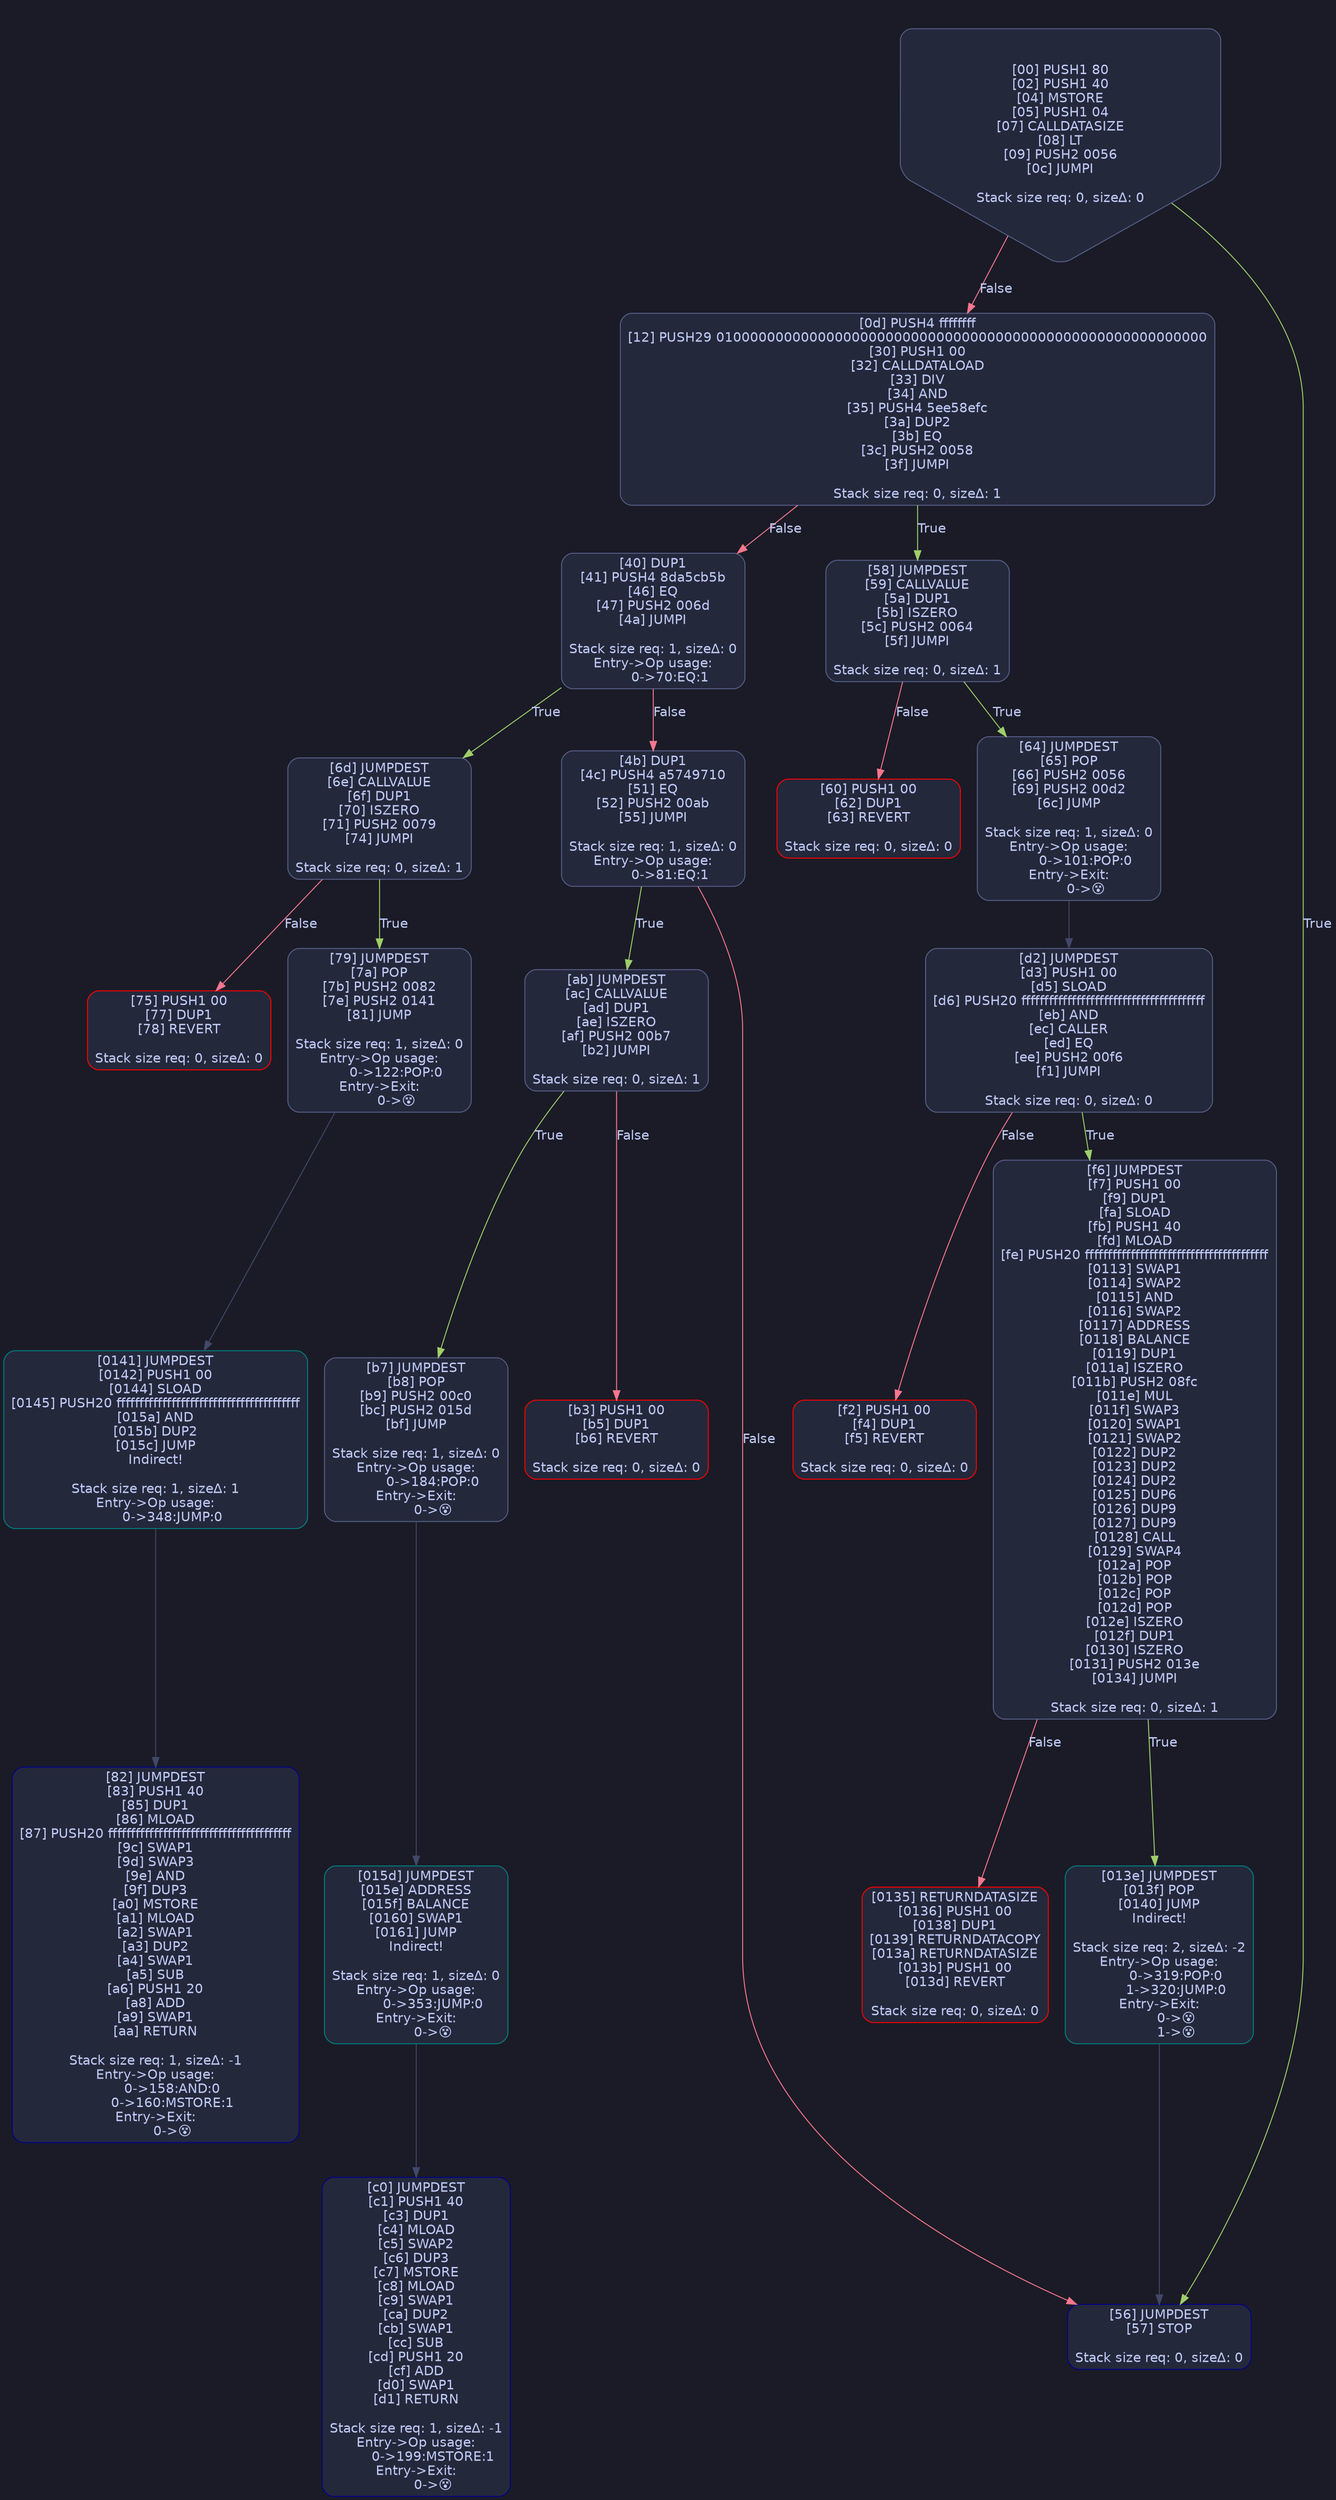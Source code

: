 digraph G {
    node [shape=box, style="filled, rounded", color="#565f89", fontcolor="#c0caf5", fontname="Helvetica", fillcolor="#24283b"];
    edge [color="#414868", fontcolor="#c0caf5", fontname="Helvetica"];
    bgcolor="#1a1b26";
    0 [ label = "[00] PUSH1 80
[02] PUSH1 40
[04] MSTORE
[05] PUSH1 04
[07] CALLDATASIZE
[08] LT
[09] PUSH2 0056
[0c] JUMPI

Stack size req: 0, sizeΔ: 0
" shape = invhouse]
    1 [ label = "[0d] PUSH4 ffffffff
[12] PUSH29 0100000000000000000000000000000000000000000000000000000000
[30] PUSH1 00
[32] CALLDATALOAD
[33] DIV
[34] AND
[35] PUSH4 5ee58efc
[3a] DUP2
[3b] EQ
[3c] PUSH2 0058
[3f] JUMPI

Stack size req: 0, sizeΔ: 1
"]
    2 [ label = "[40] DUP1
[41] PUSH4 8da5cb5b
[46] EQ
[47] PUSH2 006d
[4a] JUMPI

Stack size req: 1, sizeΔ: 0
Entry->Op usage:
	0->70:EQ:1
"]
    3 [ label = "[4b] DUP1
[4c] PUSH4 a5749710
[51] EQ
[52] PUSH2 00ab
[55] JUMPI

Stack size req: 1, sizeΔ: 0
Entry->Op usage:
	0->81:EQ:1
"]
    4 [ label = "[56] JUMPDEST
[57] STOP

Stack size req: 0, sizeΔ: 0
" color = "darkblue"]
    5 [ label = "[58] JUMPDEST
[59] CALLVALUE
[5a] DUP1
[5b] ISZERO
[5c] PUSH2 0064
[5f] JUMPI

Stack size req: 0, sizeΔ: 1
"]
    6 [ label = "[60] PUSH1 00
[62] DUP1
[63] REVERT

Stack size req: 0, sizeΔ: 0
" color = "red"]
    7 [ label = "[64] JUMPDEST
[65] POP
[66] PUSH2 0056
[69] PUSH2 00d2
[6c] JUMP

Stack size req: 1, sizeΔ: 0
Entry->Op usage:
	0->101:POP:0
Entry->Exit:
	0->😵
"]
    8 [ label = "[6d] JUMPDEST
[6e] CALLVALUE
[6f] DUP1
[70] ISZERO
[71] PUSH2 0079
[74] JUMPI

Stack size req: 0, sizeΔ: 1
"]
    9 [ label = "[75] PUSH1 00
[77] DUP1
[78] REVERT

Stack size req: 0, sizeΔ: 0
" color = "red"]
    10 [ label = "[79] JUMPDEST
[7a] POP
[7b] PUSH2 0082
[7e] PUSH2 0141
[81] JUMP

Stack size req: 1, sizeΔ: 0
Entry->Op usage:
	0->122:POP:0
Entry->Exit:
	0->😵
"]
    11 [ label = "[82] JUMPDEST
[83] PUSH1 40
[85] DUP1
[86] MLOAD
[87] PUSH20 ffffffffffffffffffffffffffffffffffffffff
[9c] SWAP1
[9d] SWAP3
[9e] AND
[9f] DUP3
[a0] MSTORE
[a1] MLOAD
[a2] SWAP1
[a3] DUP2
[a4] SWAP1
[a5] SUB
[a6] PUSH1 20
[a8] ADD
[a9] SWAP1
[aa] RETURN

Stack size req: 1, sizeΔ: -1
Entry->Op usage:
	0->158:AND:0
	0->160:MSTORE:1
Entry->Exit:
	0->😵
" color = "darkblue"]
    12 [ label = "[ab] JUMPDEST
[ac] CALLVALUE
[ad] DUP1
[ae] ISZERO
[af] PUSH2 00b7
[b2] JUMPI

Stack size req: 0, sizeΔ: 1
"]
    13 [ label = "[b3] PUSH1 00
[b5] DUP1
[b6] REVERT

Stack size req: 0, sizeΔ: 0
" color = "red"]
    14 [ label = "[b7] JUMPDEST
[b8] POP
[b9] PUSH2 00c0
[bc] PUSH2 015d
[bf] JUMP

Stack size req: 1, sizeΔ: 0
Entry->Op usage:
	0->184:POP:0
Entry->Exit:
	0->😵
"]
    15 [ label = "[c0] JUMPDEST
[c1] PUSH1 40
[c3] DUP1
[c4] MLOAD
[c5] SWAP2
[c6] DUP3
[c7] MSTORE
[c8] MLOAD
[c9] SWAP1
[ca] DUP2
[cb] SWAP1
[cc] SUB
[cd] PUSH1 20
[cf] ADD
[d0] SWAP1
[d1] RETURN

Stack size req: 1, sizeΔ: -1
Entry->Op usage:
	0->199:MSTORE:1
Entry->Exit:
	0->😵
" color = "darkblue"]
    16 [ label = "[d2] JUMPDEST
[d3] PUSH1 00
[d5] SLOAD
[d6] PUSH20 ffffffffffffffffffffffffffffffffffffffff
[eb] AND
[ec] CALLER
[ed] EQ
[ee] PUSH2 00f6
[f1] JUMPI

Stack size req: 0, sizeΔ: 0
"]
    17 [ label = "[f2] PUSH1 00
[f4] DUP1
[f5] REVERT

Stack size req: 0, sizeΔ: 0
" color = "red"]
    18 [ label = "[f6] JUMPDEST
[f7] PUSH1 00
[f9] DUP1
[fa] SLOAD
[fb] PUSH1 40
[fd] MLOAD
[fe] PUSH20 ffffffffffffffffffffffffffffffffffffffff
[0113] SWAP1
[0114] SWAP2
[0115] AND
[0116] SWAP2
[0117] ADDRESS
[0118] BALANCE
[0119] DUP1
[011a] ISZERO
[011b] PUSH2 08fc
[011e] MUL
[011f] SWAP3
[0120] SWAP1
[0121] SWAP2
[0122] DUP2
[0123] DUP2
[0124] DUP2
[0125] DUP6
[0126] DUP9
[0127] DUP9
[0128] CALL
[0129] SWAP4
[012a] POP
[012b] POP
[012c] POP
[012d] POP
[012e] ISZERO
[012f] DUP1
[0130] ISZERO
[0131] PUSH2 013e
[0134] JUMPI

Stack size req: 0, sizeΔ: 1
"]
    19 [ label = "[0135] RETURNDATASIZE
[0136] PUSH1 00
[0138] DUP1
[0139] RETURNDATACOPY
[013a] RETURNDATASIZE
[013b] PUSH1 00
[013d] REVERT

Stack size req: 0, sizeΔ: 0
" color = "red"]
    20 [ label = "[013e] JUMPDEST
[013f] POP
[0140] JUMP
Indirect!

Stack size req: 2, sizeΔ: -2
Entry->Op usage:
	0->319:POP:0
	1->320:JUMP:0
Entry->Exit:
	0->😵
	1->😵
" color = "teal"]
    21 [ label = "[0141] JUMPDEST
[0142] PUSH1 00
[0144] SLOAD
[0145] PUSH20 ffffffffffffffffffffffffffffffffffffffff
[015a] AND
[015b] DUP2
[015c] JUMP
Indirect!

Stack size req: 1, sizeΔ: 1
Entry->Op usage:
	0->348:JUMP:0
" color = "teal"]
    22 [ label = "[015d] JUMPDEST
[015e] ADDRESS
[015f] BALANCE
[0160] SWAP1
[0161] JUMP
Indirect!

Stack size req: 1, sizeΔ: 0
Entry->Op usage:
	0->353:JUMP:0
Entry->Exit:
	0->😵
" color = "teal"]
    0 -> 1 [ label = "False" color = "#f7768e"]
    0 -> 4 [ label = "True" color = "#9ece6a"]
    1 -> 2 [ label = "False" color = "#f7768e"]
    1 -> 5 [ label = "True" color = "#9ece6a"]
    2 -> 3 [ label = "False" color = "#f7768e"]
    2 -> 8 [ label = "True" color = "#9ece6a"]
    3 -> 4 [ label = "False" color = "#f7768e"]
    3 -> 12 [ label = "True" color = "#9ece6a"]
    5 -> 6 [ label = "False" color = "#f7768e"]
    5 -> 7 [ label = "True" color = "#9ece6a"]
    7 -> 16 [ ]
    8 -> 9 [ label = "False" color = "#f7768e"]
    8 -> 10 [ label = "True" color = "#9ece6a"]
    10 -> 21 [ ]
    12 -> 13 [ label = "False" color = "#f7768e"]
    12 -> 14 [ label = "True" color = "#9ece6a"]
    14 -> 22 [ ]
    16 -> 17 [ label = "False" color = "#f7768e"]
    16 -> 18 [ label = "True" color = "#9ece6a"]
    18 -> 19 [ label = "False" color = "#f7768e"]
    18 -> 20 [ label = "True" color = "#9ece6a"]
    20 -> 4 [ ]
    21 -> 11 [ ]
    22 -> 15 [ ]

}
